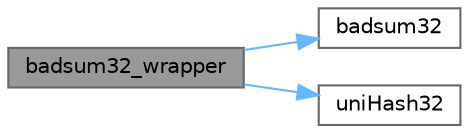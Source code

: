 digraph "badsum32_wrapper"
{
 // LATEX_PDF_SIZE
  bgcolor="transparent";
  edge [fontname=Helvetica,fontsize=10,labelfontname=Helvetica,labelfontsize=10];
  node [fontname=Helvetica,fontsize=10,shape=box,height=0.2,width=0.4];
  rankdir="LR";
  Node1 [id="Node000001",label="badsum32_wrapper",height=0.2,width=0.4,color="gray40", fillcolor="grey60", style="filled", fontcolor="black",tooltip=" "];
  Node1 -> Node2 [id="edge1_Node000001_Node000002",color="steelblue1",style="solid",tooltip=" "];
  Node2 [id="Node000002",label="badsum32",height=0.2,width=0.4,color="grey40", fillcolor="white", style="filled",URL="$dummy_8c.html#a209c1d58bc6d79d4497973c938b4836f",tooltip=" "];
  Node1 -> Node3 [id="edge2_Node000001_Node000003",color="steelblue1",style="solid",tooltip=" "];
  Node3 [id="Node000003",label="uniHash32",height=0.2,width=0.4,color="grey40", fillcolor="white", style="filled",URL="$collisions_2hashes_8h.html#a5bd2df2ff0bc46b8260be0e30ff6e263",tooltip=" "];
}
